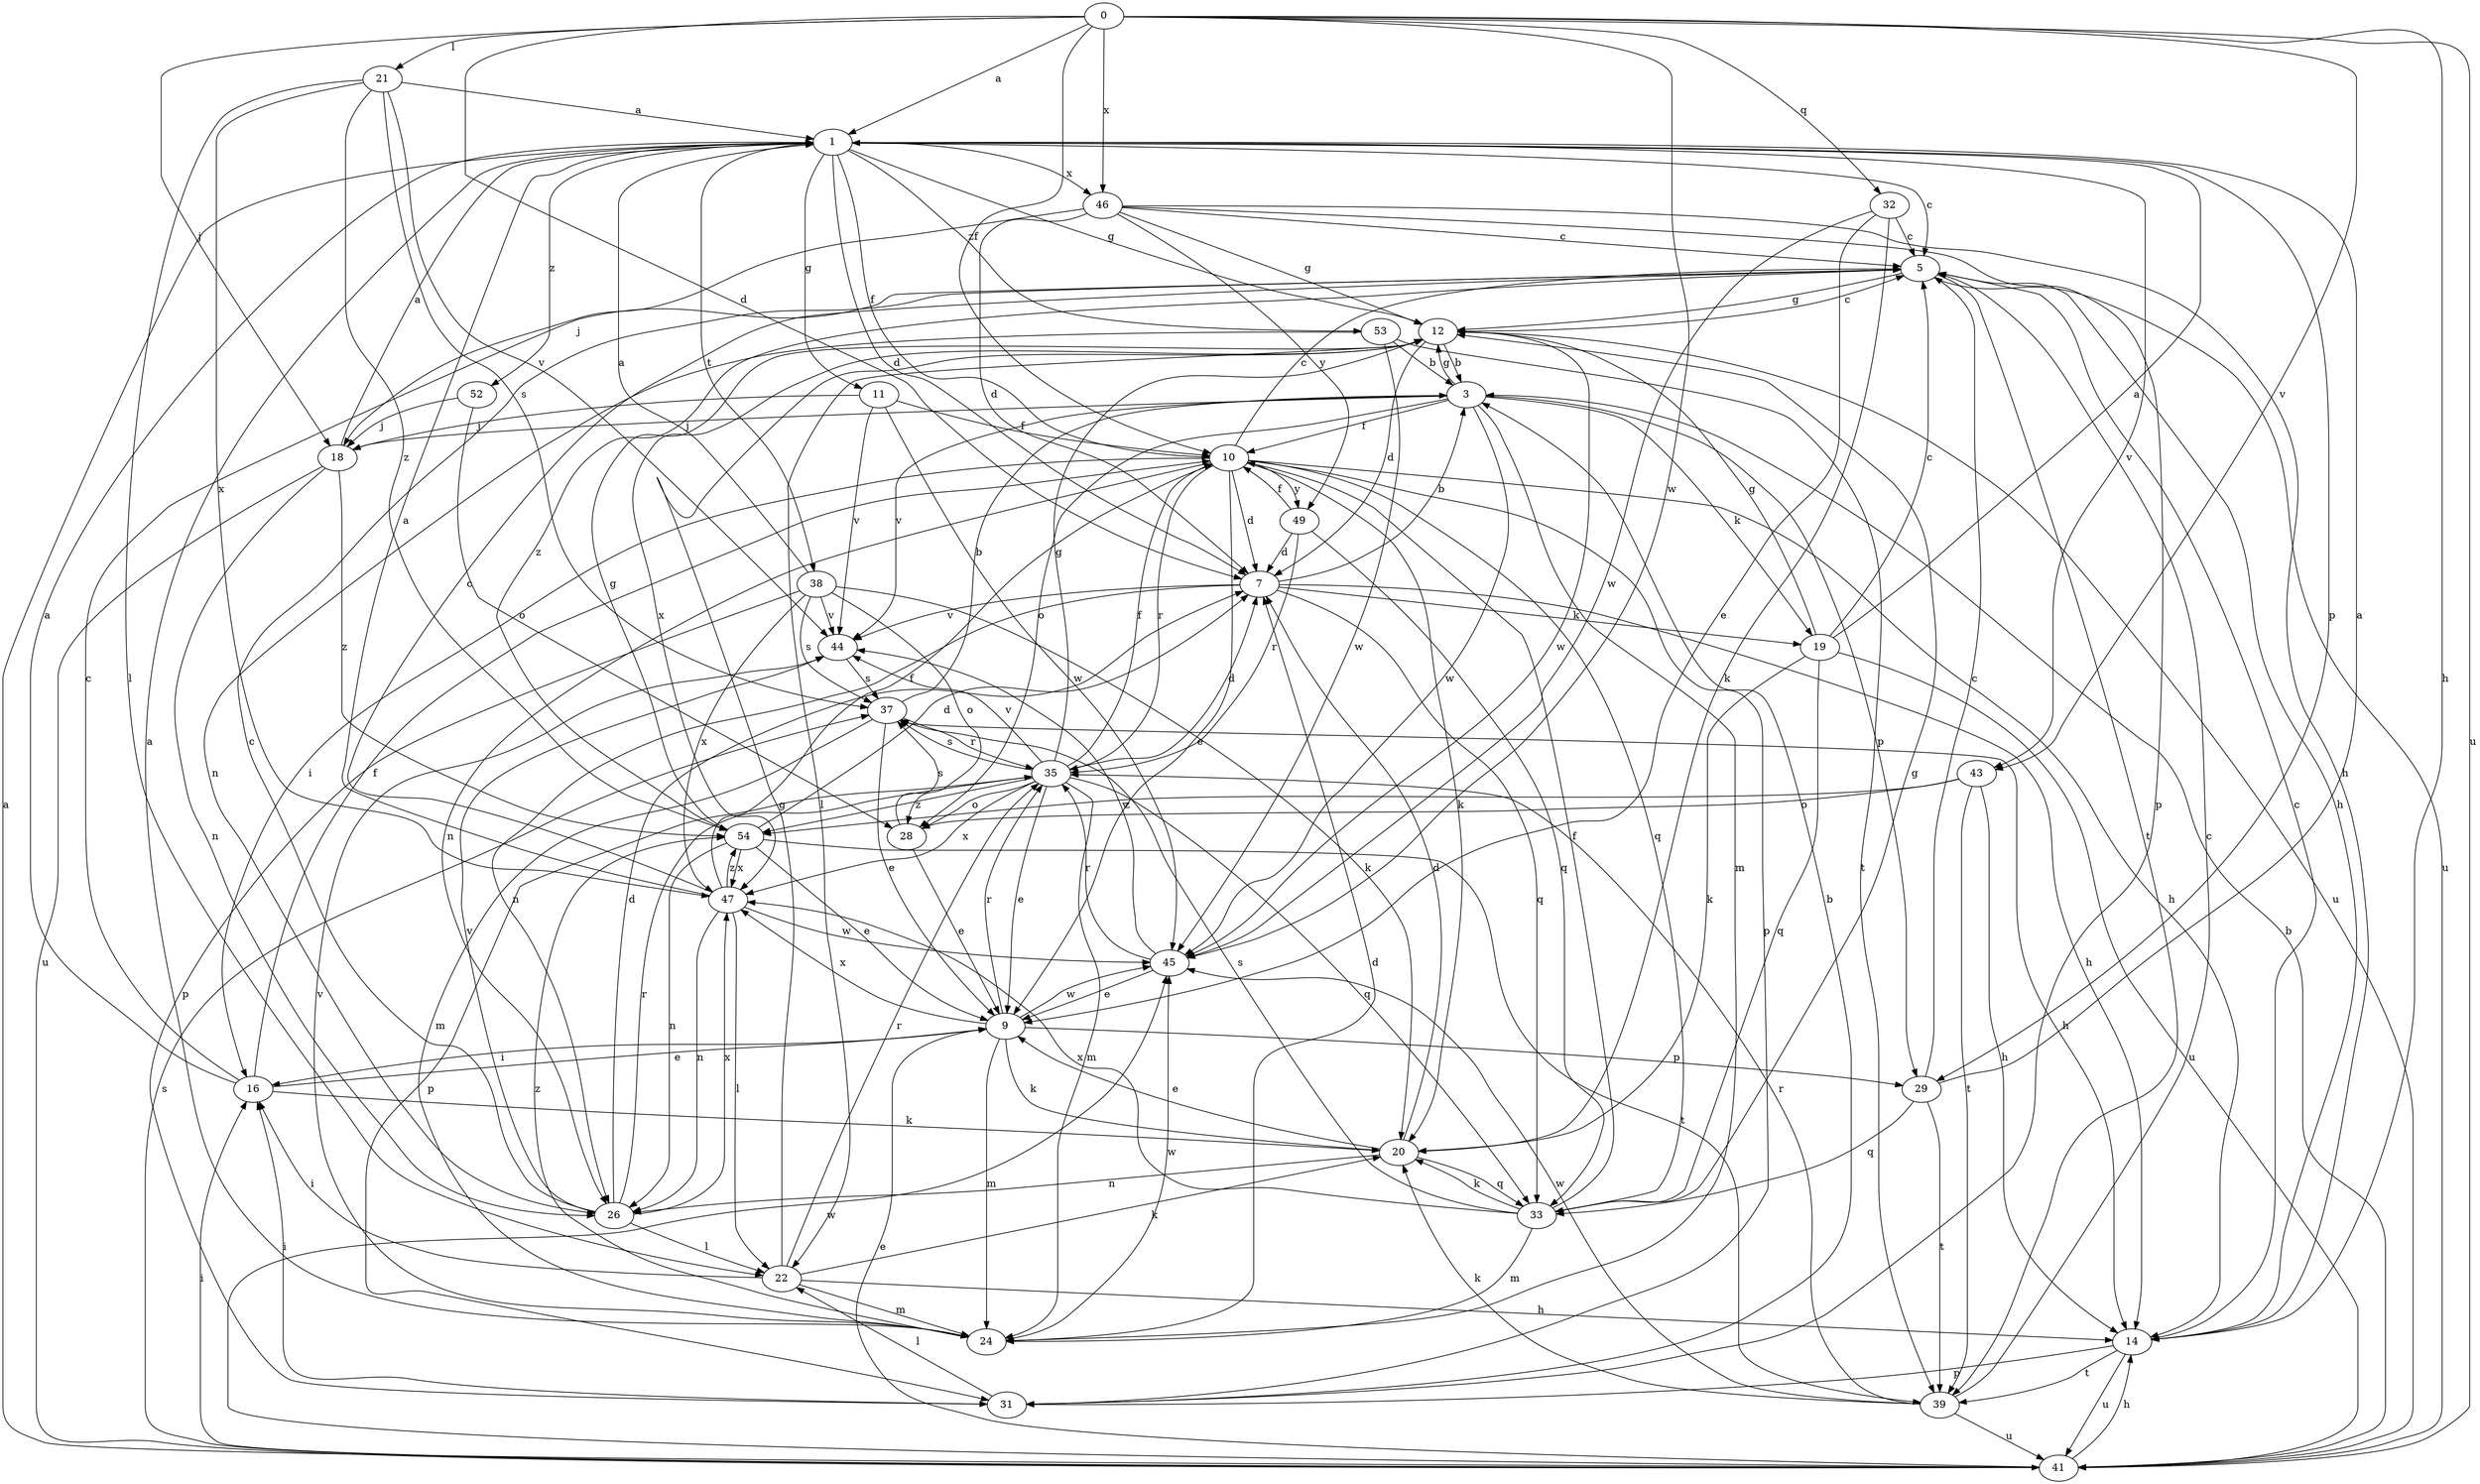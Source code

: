 strict digraph  {
0;
1;
3;
5;
7;
9;
10;
11;
12;
14;
16;
18;
19;
20;
21;
22;
24;
26;
28;
29;
31;
32;
33;
35;
37;
38;
39;
41;
43;
44;
45;
46;
47;
49;
52;
53;
54;
0 -> 1  [label=a];
0 -> 7  [label=d];
0 -> 10  [label=f];
0 -> 14  [label=h];
0 -> 18  [label=j];
0 -> 21  [label=l];
0 -> 32  [label=q];
0 -> 41  [label=u];
0 -> 43  [label=v];
0 -> 45  [label=w];
0 -> 46  [label=x];
1 -> 5  [label=c];
1 -> 7  [label=d];
1 -> 10  [label=f];
1 -> 11  [label=g];
1 -> 12  [label=g];
1 -> 29  [label=p];
1 -> 38  [label=t];
1 -> 43  [label=v];
1 -> 46  [label=x];
1 -> 52  [label=z];
1 -> 53  [label=z];
3 -> 10  [label=f];
3 -> 12  [label=g];
3 -> 18  [label=j];
3 -> 19  [label=k];
3 -> 24  [label=m];
3 -> 28  [label=o];
3 -> 29  [label=p];
3 -> 44  [label=v];
3 -> 45  [label=w];
5 -> 12  [label=g];
5 -> 14  [label=h];
5 -> 39  [label=t];
5 -> 41  [label=u];
5 -> 54  [label=z];
7 -> 3  [label=b];
7 -> 14  [label=h];
7 -> 19  [label=k];
7 -> 26  [label=n];
7 -> 33  [label=q];
7 -> 44  [label=v];
9 -> 16  [label=i];
9 -> 20  [label=k];
9 -> 24  [label=m];
9 -> 29  [label=p];
9 -> 35  [label=r];
9 -> 45  [label=w];
9 -> 47  [label=x];
10 -> 5  [label=c];
10 -> 7  [label=d];
10 -> 9  [label=e];
10 -> 14  [label=h];
10 -> 16  [label=i];
10 -> 20  [label=k];
10 -> 26  [label=n];
10 -> 31  [label=p];
10 -> 33  [label=q];
10 -> 35  [label=r];
10 -> 49  [label=y];
11 -> 10  [label=f];
11 -> 18  [label=j];
11 -> 44  [label=v];
11 -> 45  [label=w];
12 -> 3  [label=b];
12 -> 5  [label=c];
12 -> 7  [label=d];
12 -> 22  [label=l];
12 -> 41  [label=u];
12 -> 45  [label=w];
12 -> 47  [label=x];
14 -> 5  [label=c];
14 -> 31  [label=p];
14 -> 39  [label=t];
14 -> 41  [label=u];
16 -> 1  [label=a];
16 -> 5  [label=c];
16 -> 9  [label=e];
16 -> 10  [label=f];
16 -> 20  [label=k];
18 -> 1  [label=a];
18 -> 26  [label=n];
18 -> 41  [label=u];
18 -> 54  [label=z];
19 -> 1  [label=a];
19 -> 5  [label=c];
19 -> 12  [label=g];
19 -> 20  [label=k];
19 -> 33  [label=q];
19 -> 41  [label=u];
20 -> 7  [label=d];
20 -> 9  [label=e];
20 -> 26  [label=n];
20 -> 33  [label=q];
21 -> 1  [label=a];
21 -> 22  [label=l];
21 -> 37  [label=s];
21 -> 44  [label=v];
21 -> 47  [label=x];
21 -> 54  [label=z];
22 -> 12  [label=g];
22 -> 14  [label=h];
22 -> 16  [label=i];
22 -> 20  [label=k];
22 -> 24  [label=m];
22 -> 35  [label=r];
24 -> 1  [label=a];
24 -> 7  [label=d];
24 -> 44  [label=v];
24 -> 45  [label=w];
24 -> 54  [label=z];
26 -> 5  [label=c];
26 -> 7  [label=d];
26 -> 22  [label=l];
26 -> 35  [label=r];
26 -> 44  [label=v];
26 -> 47  [label=x];
28 -> 9  [label=e];
28 -> 37  [label=s];
29 -> 1  [label=a];
29 -> 5  [label=c];
29 -> 33  [label=q];
29 -> 39  [label=t];
31 -> 3  [label=b];
31 -> 16  [label=i];
31 -> 22  [label=l];
32 -> 5  [label=c];
32 -> 9  [label=e];
32 -> 20  [label=k];
32 -> 45  [label=w];
33 -> 10  [label=f];
33 -> 12  [label=g];
33 -> 20  [label=k];
33 -> 24  [label=m];
33 -> 37  [label=s];
33 -> 47  [label=x];
35 -> 7  [label=d];
35 -> 9  [label=e];
35 -> 10  [label=f];
35 -> 12  [label=g];
35 -> 24  [label=m];
35 -> 28  [label=o];
35 -> 31  [label=p];
35 -> 33  [label=q];
35 -> 37  [label=s];
35 -> 44  [label=v];
35 -> 47  [label=x];
35 -> 54  [label=z];
37 -> 3  [label=b];
37 -> 9  [label=e];
37 -> 14  [label=h];
37 -> 24  [label=m];
37 -> 35  [label=r];
38 -> 1  [label=a];
38 -> 20  [label=k];
38 -> 28  [label=o];
38 -> 31  [label=p];
38 -> 37  [label=s];
38 -> 44  [label=v];
38 -> 47  [label=x];
39 -> 5  [label=c];
39 -> 20  [label=k];
39 -> 35  [label=r];
39 -> 41  [label=u];
39 -> 45  [label=w];
41 -> 1  [label=a];
41 -> 3  [label=b];
41 -> 9  [label=e];
41 -> 14  [label=h];
41 -> 16  [label=i];
41 -> 37  [label=s];
41 -> 45  [label=w];
43 -> 14  [label=h];
43 -> 28  [label=o];
43 -> 39  [label=t];
43 -> 54  [label=z];
44 -> 37  [label=s];
45 -> 9  [label=e];
45 -> 35  [label=r];
45 -> 44  [label=v];
46 -> 5  [label=c];
46 -> 7  [label=d];
46 -> 12  [label=g];
46 -> 14  [label=h];
46 -> 18  [label=j];
46 -> 31  [label=p];
46 -> 49  [label=y];
47 -> 1  [label=a];
47 -> 5  [label=c];
47 -> 10  [label=f];
47 -> 22  [label=l];
47 -> 26  [label=n];
47 -> 45  [label=w];
47 -> 54  [label=z];
49 -> 7  [label=d];
49 -> 10  [label=f];
49 -> 33  [label=q];
49 -> 35  [label=r];
52 -> 18  [label=j];
52 -> 28  [label=o];
53 -> 3  [label=b];
53 -> 26  [label=n];
53 -> 39  [label=t];
53 -> 45  [label=w];
54 -> 7  [label=d];
54 -> 9  [label=e];
54 -> 12  [label=g];
54 -> 26  [label=n];
54 -> 39  [label=t];
54 -> 47  [label=x];
}
